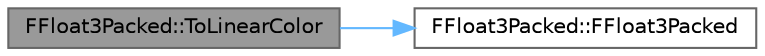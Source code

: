 digraph "FFloat3Packed::ToLinearColor"
{
 // INTERACTIVE_SVG=YES
 // LATEX_PDF_SIZE
  bgcolor="transparent";
  edge [fontname=Helvetica,fontsize=10,labelfontname=Helvetica,labelfontsize=10];
  node [fontname=Helvetica,fontsize=10,shape=box,height=0.2,width=0.4];
  rankdir="LR";
  Node1 [id="Node000001",label="FFloat3Packed::ToLinearColor",height=0.2,width=0.4,color="gray40", fillcolor="grey60", style="filled", fontcolor="black",tooltip=" "];
  Node1 -> Node2 [id="edge1_Node000001_Node000002",color="steelblue1",style="solid",tooltip=" "];
  Node2 [id="Node000002",label="FFloat3Packed::FFloat3Packed",height=0.2,width=0.4,color="grey40", fillcolor="white", style="filled",URL="$d5/d6f/classFFloat3Packed.html#a139bab241ca75723020c38f7fe788d07",tooltip=" "];
}
